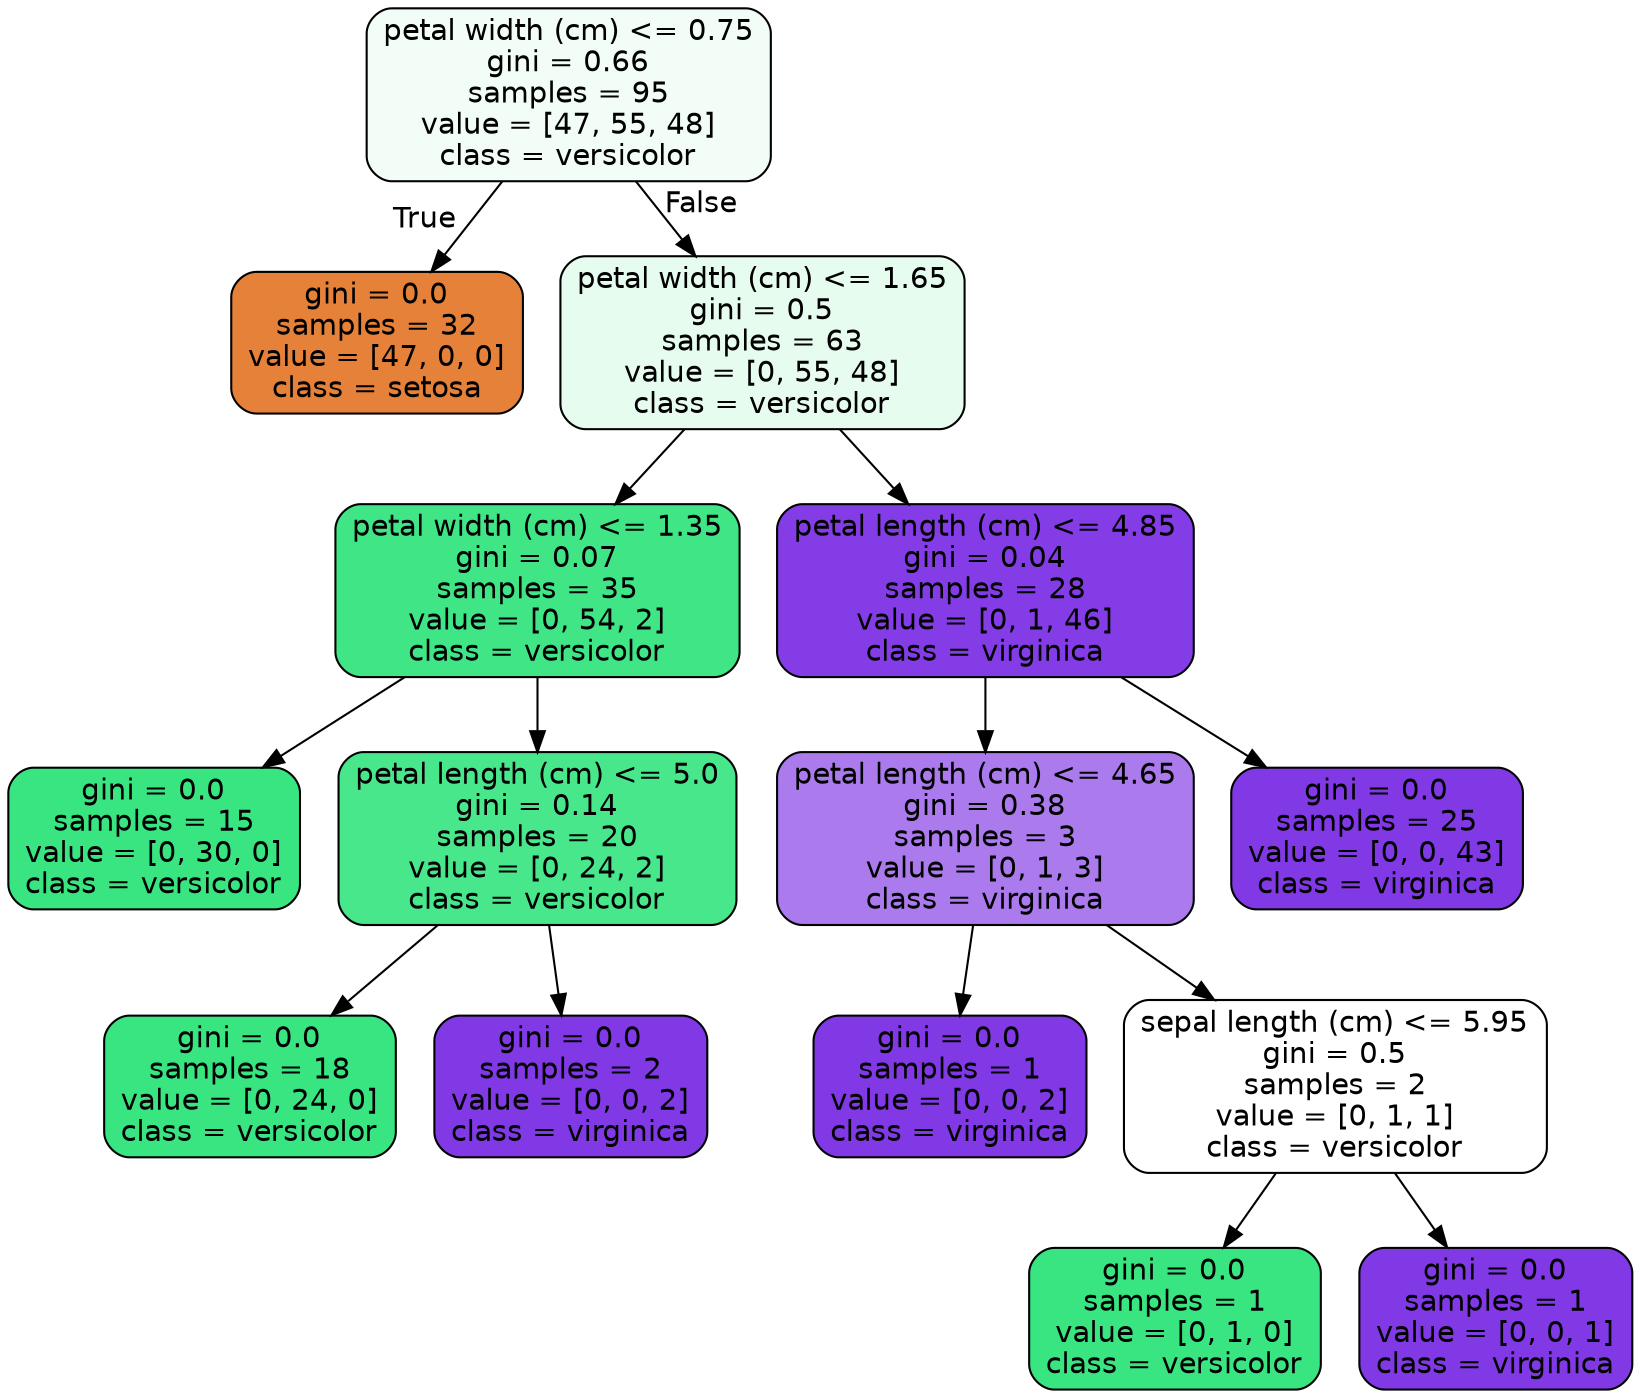 digraph Tree {
node [shape=box, style="filled, rounded", color="black", fontname=helvetica] ;
edge [fontname=helvetica] ;
0 [label="petal width (cm) <= 0.75\ngini = 0.66\nsamples = 95\nvalue = [47, 55, 48]\nclass = versicolor", fillcolor="#f1fdf6"] ;
1 [label="gini = 0.0\nsamples = 32\nvalue = [47, 0, 0]\nclass = setosa", fillcolor="#e58139"] ;
0 -> 1 [labeldistance=2.5, labelangle=45, headlabel="True"] ;
2 [label="petal width (cm) <= 1.65\ngini = 0.5\nsamples = 63\nvalue = [0, 55, 48]\nclass = versicolor", fillcolor="#e6fcef"] ;
0 -> 2 [labeldistance=2.5, labelangle=-45, headlabel="False"] ;
3 [label="petal width (cm) <= 1.35\ngini = 0.07\nsamples = 35\nvalue = [0, 54, 2]\nclass = versicolor", fillcolor="#40e686"] ;
2 -> 3 ;
4 [label="gini = 0.0\nsamples = 15\nvalue = [0, 30, 0]\nclass = versicolor", fillcolor="#39e581"] ;
3 -> 4 ;
5 [label="petal length (cm) <= 5.0\ngini = 0.14\nsamples = 20\nvalue = [0, 24, 2]\nclass = versicolor", fillcolor="#49e78c"] ;
3 -> 5 ;
6 [label="gini = 0.0\nsamples = 18\nvalue = [0, 24, 0]\nclass = versicolor", fillcolor="#39e581"] ;
5 -> 6 ;
7 [label="gini = 0.0\nsamples = 2\nvalue = [0, 0, 2]\nclass = virginica", fillcolor="#8139e5"] ;
5 -> 7 ;
8 [label="petal length (cm) <= 4.85\ngini = 0.04\nsamples = 28\nvalue = [0, 1, 46]\nclass = virginica", fillcolor="#843de6"] ;
2 -> 8 ;
9 [label="petal length (cm) <= 4.65\ngini = 0.38\nsamples = 3\nvalue = [0, 1, 3]\nclass = virginica", fillcolor="#ab7bee"] ;
8 -> 9 ;
10 [label="gini = 0.0\nsamples = 1\nvalue = [0, 0, 2]\nclass = virginica", fillcolor="#8139e5"] ;
9 -> 10 ;
11 [label="sepal length (cm) <= 5.95\ngini = 0.5\nsamples = 2\nvalue = [0, 1, 1]\nclass = versicolor", fillcolor="#ffffff"] ;
9 -> 11 ;
12 [label="gini = 0.0\nsamples = 1\nvalue = [0, 1, 0]\nclass = versicolor", fillcolor="#39e581"] ;
11 -> 12 ;
13 [label="gini = 0.0\nsamples = 1\nvalue = [0, 0, 1]\nclass = virginica", fillcolor="#8139e5"] ;
11 -> 13 ;
14 [label="gini = 0.0\nsamples = 25\nvalue = [0, 0, 43]\nclass = virginica", fillcolor="#8139e5"] ;
8 -> 14 ;
}